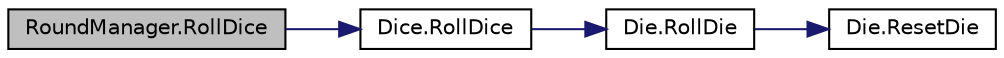 digraph "RoundManager.RollDice"
{
 // LATEX_PDF_SIZE
  edge [fontname="Helvetica",fontsize="10",labelfontname="Helvetica",labelfontsize="10"];
  node [fontname="Helvetica",fontsize="10",shape=record];
  rankdir="LR";
  Node1 [label="RoundManager.RollDice",height=0.2,width=0.4,color="black", fillcolor="grey75", style="filled", fontcolor="black",tooltip="Rolls dice, will not roll if the player has rolled aready. Pass true to forcfully roll it"];
  Node1 -> Node2 [color="midnightblue",fontsize="10",style="solid",fontname="Helvetica"];
  Node2 [label="Dice.RollDice",height=0.2,width=0.4,color="black", fillcolor="white", style="filled",URL="$class_dice.html#a333ed52f536c0e7748fafe9422b179b5",tooltip=" "];
  Node2 -> Node3 [color="midnightblue",fontsize="10",style="solid",fontname="Helvetica"];
  Node3 [label="Die.RollDie",height=0.2,width=0.4,color="black", fillcolor="white", style="filled",URL="$class_die.html#a4995ecb1a88aa7f1043ae71ba8aa3ef5",tooltip=" "];
  Node3 -> Node4 [color="midnightblue",fontsize="10",style="solid",fontname="Helvetica"];
  Node4 [label="Die.ResetDie",height=0.2,width=0.4,color="black", fillcolor="white", style="filled",URL="$class_die.html#abc11c3d2bf0c0fba1555093eb5a8469e",tooltip=" "];
}
